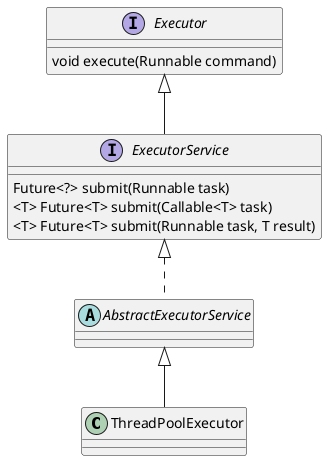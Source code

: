 @startuml
class ThreadPoolExecutor extends AbstractExecutorService
abstract class AbstractExecutorService implements ExecutorService
interface ExecutorService extends Executor
interface Executor {
    void execute(Runnable command)
}
interface ExecutorService {
    Future<?> submit(Runnable task)
    <T> Future<T> submit(Callable<T> task)
    <T> Future<T> submit(Runnable task, T result)
}
@enduml